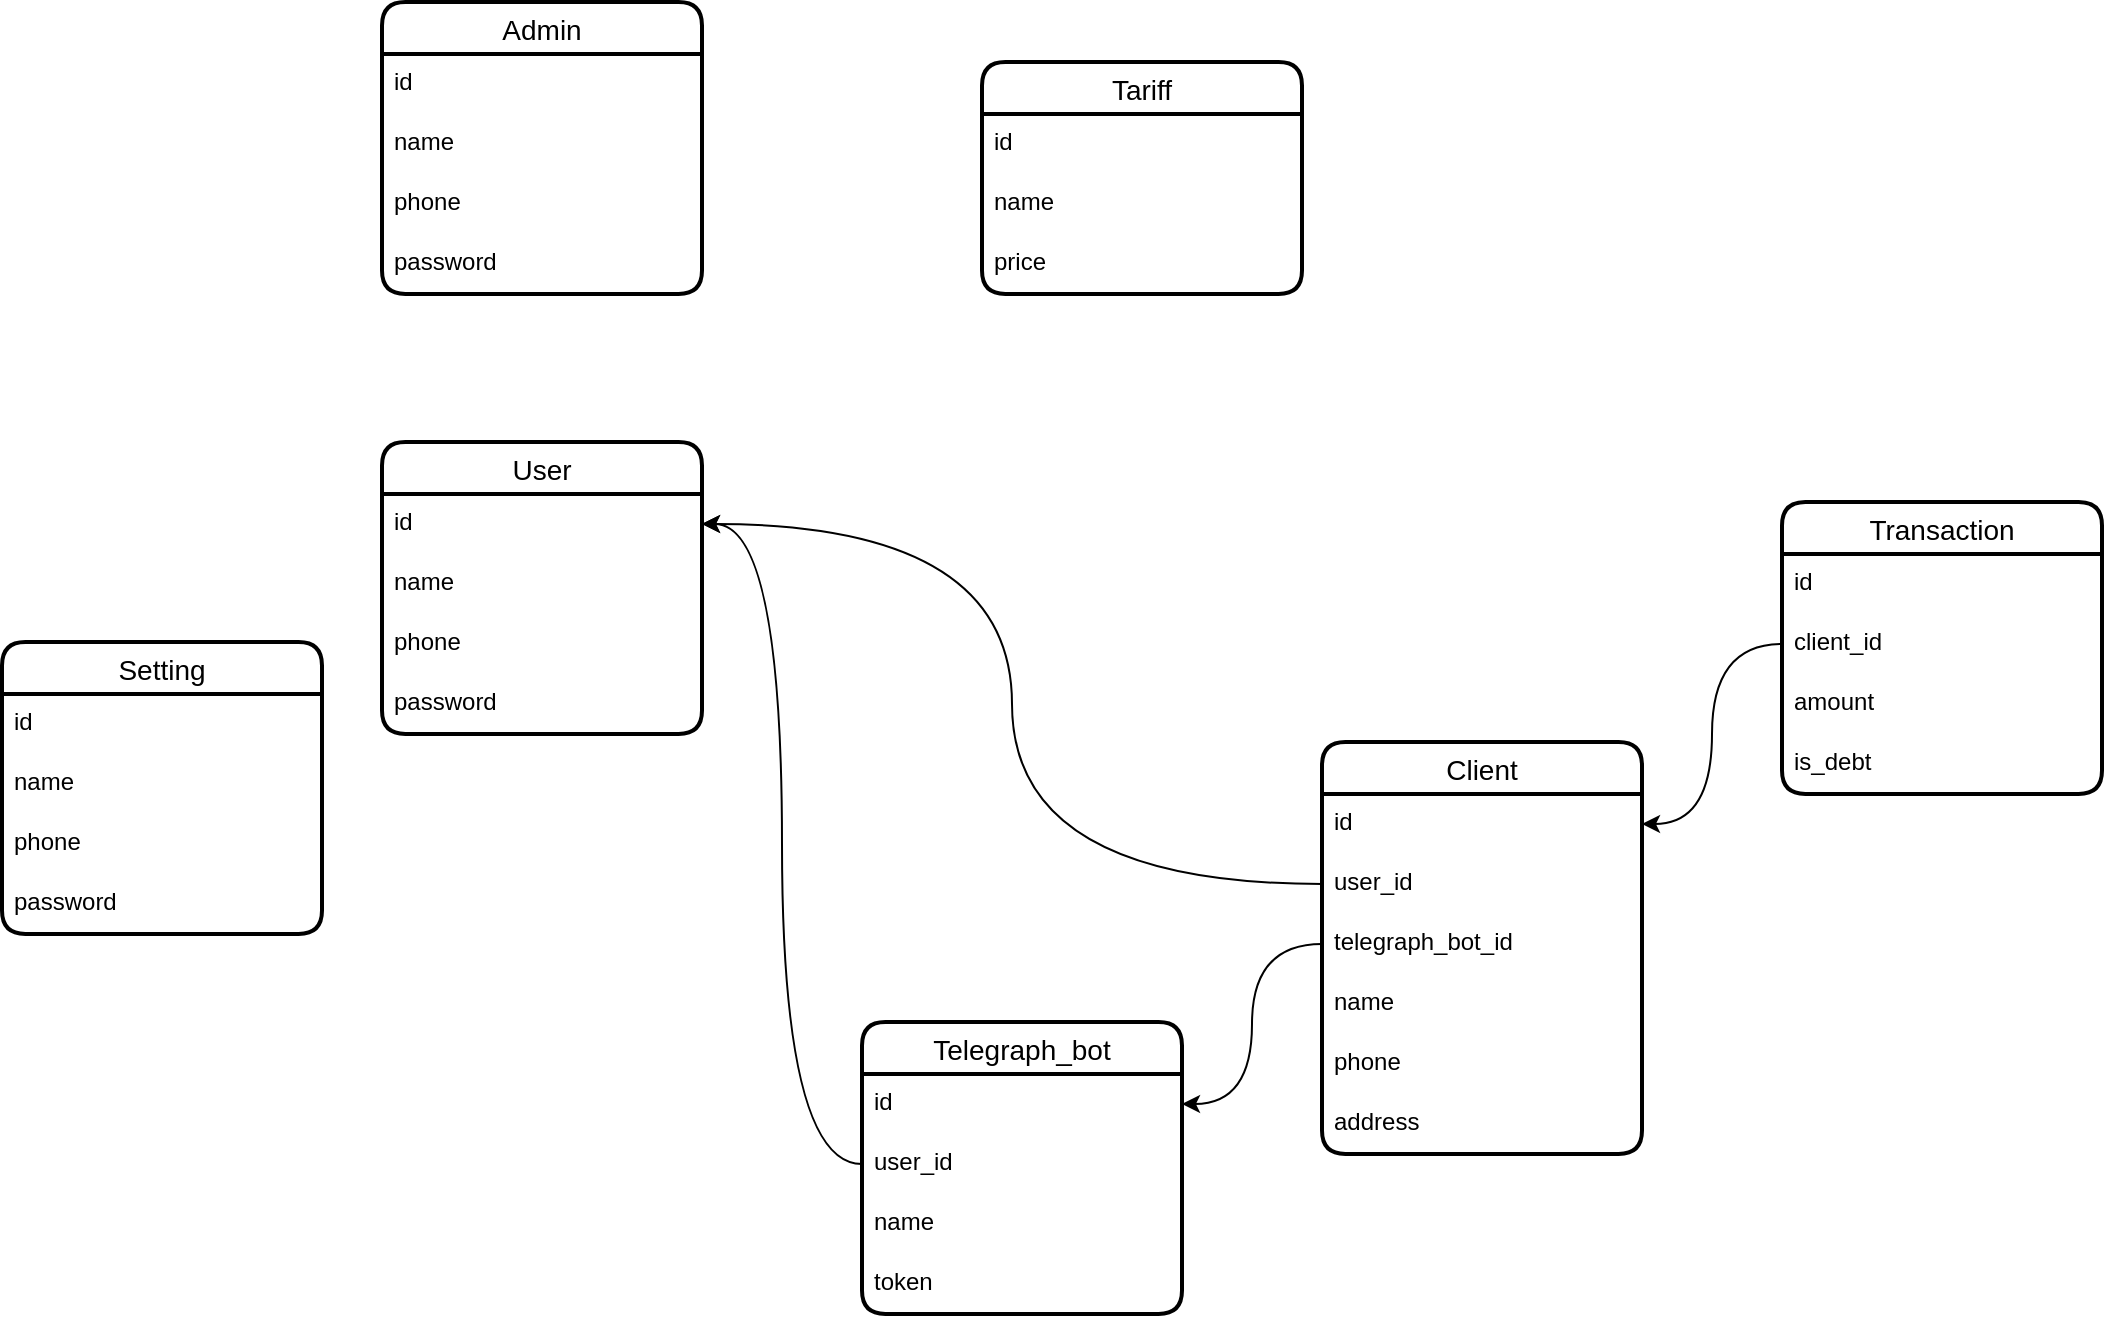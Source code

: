 <mxfile version="23.1.7" type="github" pages="2">
  <diagram name="Страница — 1" id="peHdosfCIL-0vyRkbnHP">
    <mxGraphModel dx="1434" dy="738" grid="1" gridSize="10" guides="1" tooltips="1" connect="1" arrows="1" fold="1" page="1" pageScale="1" pageWidth="827" pageHeight="1169" math="0" shadow="0">
      <root>
        <mxCell id="0" />
        <mxCell id="1" parent="0" />
        <mxCell id="LF_U8Vdq3i7tZYe58X0l-1" value="Admin" style="swimlane;fontStyle=0;childLayout=stackLayout;horizontal=1;startSize=26;horizontalStack=0;resizeParent=1;resizeParentMax=0;resizeLast=0;collapsible=1;marginBottom=0;align=center;fontSize=14;strokeWidth=2;rounded=1;shadow=0;glass=0;swimlaneLine=1;" parent="1" vertex="1">
          <mxGeometry x="270" y="430" width="160" height="146" as="geometry" />
        </mxCell>
        <mxCell id="LF_U8Vdq3i7tZYe58X0l-2" value="id" style="text;strokeColor=none;fillColor=none;spacingLeft=4;spacingRight=4;overflow=hidden;rotatable=0;points=[[0,0.5],[1,0.5]];portConstraint=eastwest;fontSize=12;whiteSpace=wrap;html=1;" parent="LF_U8Vdq3i7tZYe58X0l-1" vertex="1">
          <mxGeometry y="26" width="160" height="30" as="geometry" />
        </mxCell>
        <mxCell id="LF_U8Vdq3i7tZYe58X0l-3" value="name" style="text;strokeColor=none;fillColor=none;spacingLeft=4;spacingRight=4;overflow=hidden;rotatable=0;points=[[0,0.5],[1,0.5]];portConstraint=eastwest;fontSize=12;whiteSpace=wrap;html=1;" parent="LF_U8Vdq3i7tZYe58X0l-1" vertex="1">
          <mxGeometry y="56" width="160" height="30" as="geometry" />
        </mxCell>
        <mxCell id="LF_U8Vdq3i7tZYe58X0l-4" value="phone" style="text;strokeColor=none;fillColor=none;spacingLeft=4;spacingRight=4;overflow=hidden;rotatable=0;points=[[0,0.5],[1,0.5]];portConstraint=eastwest;fontSize=12;whiteSpace=wrap;html=1;" parent="LF_U8Vdq3i7tZYe58X0l-1" vertex="1">
          <mxGeometry y="86" width="160" height="30" as="geometry" />
        </mxCell>
        <mxCell id="LF_U8Vdq3i7tZYe58X0l-5" value="password" style="text;strokeColor=none;fillColor=none;spacingLeft=4;spacingRight=4;overflow=hidden;rotatable=0;points=[[0,0.5],[1,0.5]];portConstraint=eastwest;fontSize=12;whiteSpace=wrap;html=1;" parent="LF_U8Vdq3i7tZYe58X0l-1" vertex="1">
          <mxGeometry y="116" width="160" height="30" as="geometry" />
        </mxCell>
        <mxCell id="LF_U8Vdq3i7tZYe58X0l-11" value="Client" style="swimlane;fontStyle=0;childLayout=stackLayout;horizontal=1;startSize=26;horizontalStack=0;resizeParent=1;resizeParentMax=0;resizeLast=0;collapsible=1;marginBottom=0;align=center;fontSize=14;strokeWidth=2;rounded=1;shadow=0;glass=0;swimlaneLine=1;" parent="1" vertex="1">
          <mxGeometry x="740" y="800" width="160" height="206" as="geometry" />
        </mxCell>
        <mxCell id="LF_U8Vdq3i7tZYe58X0l-12" value="id" style="text;strokeColor=none;fillColor=none;spacingLeft=4;spacingRight=4;overflow=hidden;rotatable=0;points=[[0,0.5],[1,0.5]];portConstraint=eastwest;fontSize=12;whiteSpace=wrap;html=1;" parent="LF_U8Vdq3i7tZYe58X0l-11" vertex="1">
          <mxGeometry y="26" width="160" height="30" as="geometry" />
        </mxCell>
        <mxCell id="LF_U8Vdq3i7tZYe58X0l-13" value="user_id" style="text;strokeColor=none;fillColor=none;spacingLeft=4;spacingRight=4;overflow=hidden;rotatable=0;points=[[0,0.5],[1,0.5]];portConstraint=eastwest;fontSize=12;whiteSpace=wrap;html=1;" parent="LF_U8Vdq3i7tZYe58X0l-11" vertex="1">
          <mxGeometry y="56" width="160" height="30" as="geometry" />
        </mxCell>
        <mxCell id="LF_U8Vdq3i7tZYe58X0l-32" value="telegraph_bot_id" style="text;strokeColor=none;fillColor=none;spacingLeft=4;spacingRight=4;overflow=hidden;rotatable=0;points=[[0,0.5],[1,0.5]];portConstraint=eastwest;fontSize=12;whiteSpace=wrap;html=1;" parent="LF_U8Vdq3i7tZYe58X0l-11" vertex="1">
          <mxGeometry y="86" width="160" height="30" as="geometry" />
        </mxCell>
        <mxCell id="LF_U8Vdq3i7tZYe58X0l-14" value="name" style="text;strokeColor=none;fillColor=none;spacingLeft=4;spacingRight=4;overflow=hidden;rotatable=0;points=[[0,0.5],[1,0.5]];portConstraint=eastwest;fontSize=12;whiteSpace=wrap;html=1;" parent="LF_U8Vdq3i7tZYe58X0l-11" vertex="1">
          <mxGeometry y="116" width="160" height="30" as="geometry" />
        </mxCell>
        <mxCell id="LF_U8Vdq3i7tZYe58X0l-15" value="phone" style="text;strokeColor=none;fillColor=none;spacingLeft=4;spacingRight=4;overflow=hidden;rotatable=0;points=[[0,0.5],[1,0.5]];portConstraint=eastwest;fontSize=12;whiteSpace=wrap;html=1;" parent="LF_U8Vdq3i7tZYe58X0l-11" vertex="1">
          <mxGeometry y="146" width="160" height="30" as="geometry" />
        </mxCell>
        <mxCell id="3rob4rgQquIr-SFXEAfX-8" value="address" style="text;strokeColor=none;fillColor=none;spacingLeft=4;spacingRight=4;overflow=hidden;rotatable=0;points=[[0,0.5],[1,0.5]];portConstraint=eastwest;fontSize=12;whiteSpace=wrap;html=1;" parent="LF_U8Vdq3i7tZYe58X0l-11" vertex="1">
          <mxGeometry y="176" width="160" height="30" as="geometry" />
        </mxCell>
        <mxCell id="LF_U8Vdq3i7tZYe58X0l-17" value="Transaction" style="swimlane;fontStyle=0;childLayout=stackLayout;horizontal=1;startSize=26;horizontalStack=0;resizeParent=1;resizeParentMax=0;resizeLast=0;collapsible=1;marginBottom=0;align=center;fontSize=14;strokeWidth=2;rounded=1;shadow=0;glass=0;swimlaneLine=1;" parent="1" vertex="1">
          <mxGeometry x="970" y="680" width="160" height="146" as="geometry" />
        </mxCell>
        <mxCell id="LF_U8Vdq3i7tZYe58X0l-18" value="id" style="text;strokeColor=none;fillColor=none;spacingLeft=4;spacingRight=4;overflow=hidden;rotatable=0;points=[[0,0.5],[1,0.5]];portConstraint=eastwest;fontSize=12;whiteSpace=wrap;html=1;" parent="LF_U8Vdq3i7tZYe58X0l-17" vertex="1">
          <mxGeometry y="26" width="160" height="30" as="geometry" />
        </mxCell>
        <mxCell id="LF_U8Vdq3i7tZYe58X0l-19" value="client_id" style="text;strokeColor=none;fillColor=none;spacingLeft=4;spacingRight=4;overflow=hidden;rotatable=0;points=[[0,0.5],[1,0.5]];portConstraint=eastwest;fontSize=12;whiteSpace=wrap;html=1;" parent="LF_U8Vdq3i7tZYe58X0l-17" vertex="1">
          <mxGeometry y="56" width="160" height="30" as="geometry" />
        </mxCell>
        <mxCell id="LF_U8Vdq3i7tZYe58X0l-20" value="amount" style="text;strokeColor=none;fillColor=none;spacingLeft=4;spacingRight=4;overflow=hidden;rotatable=0;points=[[0,0.5],[1,0.5]];portConstraint=eastwest;fontSize=12;whiteSpace=wrap;html=1;" parent="LF_U8Vdq3i7tZYe58X0l-17" vertex="1">
          <mxGeometry y="86" width="160" height="30" as="geometry" />
        </mxCell>
        <mxCell id="LF_U8Vdq3i7tZYe58X0l-21" value="is_debt" style="text;strokeColor=none;fillColor=none;spacingLeft=4;spacingRight=4;overflow=hidden;rotatable=0;points=[[0,0.5],[1,0.5]];portConstraint=eastwest;fontSize=12;whiteSpace=wrap;html=1;" parent="LF_U8Vdq3i7tZYe58X0l-17" vertex="1">
          <mxGeometry y="116" width="160" height="30" as="geometry" />
        </mxCell>
        <mxCell id="LF_U8Vdq3i7tZYe58X0l-24" style="edgeStyle=orthogonalEdgeStyle;rounded=0;orthogonalLoop=1;jettySize=auto;html=1;entryX=1;entryY=0.5;entryDx=0;entryDy=0;curved=1;" parent="1" source="LF_U8Vdq3i7tZYe58X0l-19" target="LF_U8Vdq3i7tZYe58X0l-12" edge="1">
          <mxGeometry relative="1" as="geometry" />
        </mxCell>
        <mxCell id="LF_U8Vdq3i7tZYe58X0l-26" value="Telegraph_bot" style="swimlane;fontStyle=0;childLayout=stackLayout;horizontal=1;startSize=26;horizontalStack=0;resizeParent=1;resizeParentMax=0;resizeLast=0;collapsible=1;marginBottom=0;align=center;fontSize=14;strokeWidth=2;rounded=1;shadow=0;glass=0;swimlaneLine=1;" parent="1" vertex="1">
          <mxGeometry x="510" y="940" width="160" height="146" as="geometry" />
        </mxCell>
        <mxCell id="LF_U8Vdq3i7tZYe58X0l-27" value="id" style="text;strokeColor=none;fillColor=none;spacingLeft=4;spacingRight=4;overflow=hidden;rotatable=0;points=[[0,0.5],[1,0.5]];portConstraint=eastwest;fontSize=12;whiteSpace=wrap;html=1;" parent="LF_U8Vdq3i7tZYe58X0l-26" vertex="1">
          <mxGeometry y="26" width="160" height="30" as="geometry" />
        </mxCell>
        <mxCell id="LF_U8Vdq3i7tZYe58X0l-34" value="user_id" style="text;strokeColor=none;fillColor=none;spacingLeft=4;spacingRight=4;overflow=hidden;rotatable=0;points=[[0,0.5],[1,0.5]];portConstraint=eastwest;fontSize=12;whiteSpace=wrap;html=1;" parent="LF_U8Vdq3i7tZYe58X0l-26" vertex="1">
          <mxGeometry y="56" width="160" height="30" as="geometry" />
        </mxCell>
        <mxCell id="LF_U8Vdq3i7tZYe58X0l-28" value="name" style="text;strokeColor=none;fillColor=none;spacingLeft=4;spacingRight=4;overflow=hidden;rotatable=0;points=[[0,0.5],[1,0.5]];portConstraint=eastwest;fontSize=12;whiteSpace=wrap;html=1;" parent="LF_U8Vdq3i7tZYe58X0l-26" vertex="1">
          <mxGeometry y="86" width="160" height="30" as="geometry" />
        </mxCell>
        <mxCell id="LF_U8Vdq3i7tZYe58X0l-29" value="token" style="text;strokeColor=none;fillColor=none;spacingLeft=4;spacingRight=4;overflow=hidden;rotatable=0;points=[[0,0.5],[1,0.5]];portConstraint=eastwest;fontSize=12;whiteSpace=wrap;html=1;" parent="LF_U8Vdq3i7tZYe58X0l-26" vertex="1">
          <mxGeometry y="116" width="160" height="30" as="geometry" />
        </mxCell>
        <mxCell id="LF_U8Vdq3i7tZYe58X0l-33" style="edgeStyle=orthogonalEdgeStyle;rounded=0;orthogonalLoop=1;jettySize=auto;html=1;entryX=1;entryY=0.5;entryDx=0;entryDy=0;curved=1;" parent="1" source="LF_U8Vdq3i7tZYe58X0l-32" target="LF_U8Vdq3i7tZYe58X0l-27" edge="1">
          <mxGeometry relative="1" as="geometry" />
        </mxCell>
        <mxCell id="3rob4rgQquIr-SFXEAfX-1" value="User" style="swimlane;fontStyle=0;childLayout=stackLayout;horizontal=1;startSize=26;horizontalStack=0;resizeParent=1;resizeParentMax=0;resizeLast=0;collapsible=1;marginBottom=0;align=center;fontSize=14;strokeWidth=2;rounded=1;shadow=0;glass=0;swimlaneLine=1;" parent="1" vertex="1">
          <mxGeometry x="270" y="650" width="160" height="146" as="geometry" />
        </mxCell>
        <mxCell id="3rob4rgQquIr-SFXEAfX-2" value="id" style="text;strokeColor=none;fillColor=none;spacingLeft=4;spacingRight=4;overflow=hidden;rotatable=0;points=[[0,0.5],[1,0.5]];portConstraint=eastwest;fontSize=12;whiteSpace=wrap;html=1;" parent="3rob4rgQquIr-SFXEAfX-1" vertex="1">
          <mxGeometry y="26" width="160" height="30" as="geometry" />
        </mxCell>
        <mxCell id="3rob4rgQquIr-SFXEAfX-3" value="name" style="text;strokeColor=none;fillColor=none;spacingLeft=4;spacingRight=4;overflow=hidden;rotatable=0;points=[[0,0.5],[1,0.5]];portConstraint=eastwest;fontSize=12;whiteSpace=wrap;html=1;" parent="3rob4rgQquIr-SFXEAfX-1" vertex="1">
          <mxGeometry y="56" width="160" height="30" as="geometry" />
        </mxCell>
        <mxCell id="3rob4rgQquIr-SFXEAfX-4" value="phone" style="text;strokeColor=none;fillColor=none;spacingLeft=4;spacingRight=4;overflow=hidden;rotatable=0;points=[[0,0.5],[1,0.5]];portConstraint=eastwest;fontSize=12;whiteSpace=wrap;html=1;" parent="3rob4rgQquIr-SFXEAfX-1" vertex="1">
          <mxGeometry y="86" width="160" height="30" as="geometry" />
        </mxCell>
        <mxCell id="3rob4rgQquIr-SFXEAfX-5" value="password" style="text;strokeColor=none;fillColor=none;spacingLeft=4;spacingRight=4;overflow=hidden;rotatable=0;points=[[0,0.5],[1,0.5]];portConstraint=eastwest;fontSize=12;whiteSpace=wrap;html=1;" parent="3rob4rgQquIr-SFXEAfX-1" vertex="1">
          <mxGeometry y="116" width="160" height="30" as="geometry" />
        </mxCell>
        <mxCell id="3rob4rgQquIr-SFXEAfX-7" style="edgeStyle=orthogonalEdgeStyle;rounded=0;orthogonalLoop=1;jettySize=auto;html=1;entryX=1;entryY=0.5;entryDx=0;entryDy=0;curved=1;" parent="1" source="LF_U8Vdq3i7tZYe58X0l-13" target="3rob4rgQquIr-SFXEAfX-2" edge="1">
          <mxGeometry relative="1" as="geometry" />
        </mxCell>
        <mxCell id="3rob4rgQquIr-SFXEAfX-9" style="edgeStyle=orthogonalEdgeStyle;rounded=0;orthogonalLoop=1;jettySize=auto;html=1;entryX=1;entryY=0.5;entryDx=0;entryDy=0;curved=1;" parent="1" source="LF_U8Vdq3i7tZYe58X0l-34" target="3rob4rgQquIr-SFXEAfX-2" edge="1">
          <mxGeometry relative="1" as="geometry" />
        </mxCell>
        <mxCell id="3rob4rgQquIr-SFXEAfX-10" value="Setting" style="swimlane;fontStyle=0;childLayout=stackLayout;horizontal=1;startSize=26;horizontalStack=0;resizeParent=1;resizeParentMax=0;resizeLast=0;collapsible=1;marginBottom=0;align=center;fontSize=14;strokeWidth=2;rounded=1;shadow=0;glass=0;swimlaneLine=1;" parent="1" vertex="1">
          <mxGeometry x="80" y="750" width="160" height="146" as="geometry" />
        </mxCell>
        <mxCell id="3rob4rgQquIr-SFXEAfX-11" value="id" style="text;strokeColor=none;fillColor=none;spacingLeft=4;spacingRight=4;overflow=hidden;rotatable=0;points=[[0,0.5],[1,0.5]];portConstraint=eastwest;fontSize=12;whiteSpace=wrap;html=1;" parent="3rob4rgQquIr-SFXEAfX-10" vertex="1">
          <mxGeometry y="26" width="160" height="30" as="geometry" />
        </mxCell>
        <mxCell id="3rob4rgQquIr-SFXEAfX-12" value="name" style="text;strokeColor=none;fillColor=none;spacingLeft=4;spacingRight=4;overflow=hidden;rotatable=0;points=[[0,0.5],[1,0.5]];portConstraint=eastwest;fontSize=12;whiteSpace=wrap;html=1;" parent="3rob4rgQquIr-SFXEAfX-10" vertex="1">
          <mxGeometry y="56" width="160" height="30" as="geometry" />
        </mxCell>
        <mxCell id="3rob4rgQquIr-SFXEAfX-13" value="phone" style="text;strokeColor=none;fillColor=none;spacingLeft=4;spacingRight=4;overflow=hidden;rotatable=0;points=[[0,0.5],[1,0.5]];portConstraint=eastwest;fontSize=12;whiteSpace=wrap;html=1;" parent="3rob4rgQquIr-SFXEAfX-10" vertex="1">
          <mxGeometry y="86" width="160" height="30" as="geometry" />
        </mxCell>
        <mxCell id="3rob4rgQquIr-SFXEAfX-14" value="password" style="text;strokeColor=none;fillColor=none;spacingLeft=4;spacingRight=4;overflow=hidden;rotatable=0;points=[[0,0.5],[1,0.5]];portConstraint=eastwest;fontSize=12;whiteSpace=wrap;html=1;" parent="3rob4rgQquIr-SFXEAfX-10" vertex="1">
          <mxGeometry y="116" width="160" height="30" as="geometry" />
        </mxCell>
        <mxCell id="3rob4rgQquIr-SFXEAfX-15" value="Tariff" style="swimlane;fontStyle=0;childLayout=stackLayout;horizontal=1;startSize=26;horizontalStack=0;resizeParent=1;resizeParentMax=0;resizeLast=0;collapsible=1;marginBottom=0;align=center;fontSize=14;strokeWidth=2;rounded=1;shadow=0;glass=0;swimlaneLine=1;" parent="1" vertex="1">
          <mxGeometry x="570" y="460" width="160" height="116" as="geometry" />
        </mxCell>
        <mxCell id="3rob4rgQquIr-SFXEAfX-16" value="id" style="text;strokeColor=none;fillColor=none;spacingLeft=4;spacingRight=4;overflow=hidden;rotatable=0;points=[[0,0.5],[1,0.5]];portConstraint=eastwest;fontSize=12;whiteSpace=wrap;html=1;" parent="3rob4rgQquIr-SFXEAfX-15" vertex="1">
          <mxGeometry y="26" width="160" height="30" as="geometry" />
        </mxCell>
        <mxCell id="3rob4rgQquIr-SFXEAfX-17" value="name" style="text;strokeColor=none;fillColor=none;spacingLeft=4;spacingRight=4;overflow=hidden;rotatable=0;points=[[0,0.5],[1,0.5]];portConstraint=eastwest;fontSize=12;whiteSpace=wrap;html=1;" parent="3rob4rgQquIr-SFXEAfX-15" vertex="1">
          <mxGeometry y="56" width="160" height="30" as="geometry" />
        </mxCell>
        <mxCell id="3rob4rgQquIr-SFXEAfX-18" value="price" style="text;strokeColor=none;fillColor=none;spacingLeft=4;spacingRight=4;overflow=hidden;rotatable=0;points=[[0,0.5],[1,0.5]];portConstraint=eastwest;fontSize=12;whiteSpace=wrap;html=1;" parent="3rob4rgQquIr-SFXEAfX-15" vertex="1">
          <mxGeometry y="86" width="160" height="30" as="geometry" />
        </mxCell>
      </root>
    </mxGraphModel>
  </diagram>
  <diagram id="gf7uSu9nkFvmxim1SC48" name="Страница — 2">
    <mxGraphModel dx="1195" dy="615" grid="1" gridSize="10" guides="1" tooltips="1" connect="1" arrows="1" fold="1" page="1" pageScale="1" pageWidth="827" pageHeight="1169" math="0" shadow="0">
      <root>
        <mxCell id="0" />
        <mxCell id="1" parent="0" />
        <mxCell id="qpJef6a85tjkUT5LfqMS-1" value="Client" style="swimlane;fontStyle=0;childLayout=stackLayout;horizontal=1;startSize=26;horizontalStack=0;resizeParent=1;resizeParentMax=0;resizeLast=0;collapsible=1;marginBottom=0;align=center;fontSize=14;strokeWidth=2;rounded=1;shadow=0;glass=0;swimlaneLine=1;" vertex="1" parent="1">
          <mxGeometry x="770" y="796" width="160" height="236" as="geometry" />
        </mxCell>
        <mxCell id="qpJef6a85tjkUT5LfqMS-2" value="id" style="text;strokeColor=none;fillColor=none;spacingLeft=4;spacingRight=4;overflow=hidden;rotatable=0;points=[[0,0.5],[1,0.5]];portConstraint=eastwest;fontSize=12;whiteSpace=wrap;html=1;" vertex="1" parent="qpJef6a85tjkUT5LfqMS-1">
          <mxGeometry y="26" width="160" height="30" as="geometry" />
        </mxCell>
        <mxCell id="qpJef6a85tjkUT5LfqMS-49" value="region_id" style="text;strokeColor=none;fillColor=none;spacingLeft=4;spacingRight=4;overflow=hidden;rotatable=0;points=[[0,0.5],[1,0.5]];portConstraint=eastwest;fontSize=12;whiteSpace=wrap;html=1;" vertex="1" parent="qpJef6a85tjkUT5LfqMS-1">
          <mxGeometry y="56" width="160" height="30" as="geometry" />
        </mxCell>
        <mxCell id="qpJef6a85tjkUT5LfqMS-4" value="telegraph_bot_id" style="text;strokeColor=none;fillColor=none;spacingLeft=4;spacingRight=4;overflow=hidden;rotatable=0;points=[[0,0.5],[1,0.5]];portConstraint=eastwest;fontSize=12;whiteSpace=wrap;html=1;" vertex="1" parent="qpJef6a85tjkUT5LfqMS-1">
          <mxGeometry y="86" width="160" height="30" as="geometry" />
        </mxCell>
        <mxCell id="qpJef6a85tjkUT5LfqMS-5" value="first_name" style="text;strokeColor=none;fillColor=none;spacingLeft=4;spacingRight=4;overflow=hidden;rotatable=0;points=[[0,0.5],[1,0.5]];portConstraint=eastwest;fontSize=12;whiteSpace=wrap;html=1;" vertex="1" parent="qpJef6a85tjkUT5LfqMS-1">
          <mxGeometry y="116" width="160" height="30" as="geometry" />
        </mxCell>
        <mxCell id="qpJef6a85tjkUT5LfqMS-6" value="last_name" style="text;strokeColor=none;fillColor=none;spacingLeft=4;spacingRight=4;overflow=hidden;rotatable=0;points=[[0,0.5],[1,0.5]];portConstraint=eastwest;fontSize=12;whiteSpace=wrap;html=1;" vertex="1" parent="qpJef6a85tjkUT5LfqMS-1">
          <mxGeometry y="146" width="160" height="30" as="geometry" />
        </mxCell>
        <mxCell id="qpJef6a85tjkUT5LfqMS-7" value="phone" style="text;strokeColor=none;fillColor=none;spacingLeft=4;spacingRight=4;overflow=hidden;rotatable=0;points=[[0,0.5],[1,0.5]];portConstraint=eastwest;fontSize=12;whiteSpace=wrap;html=1;" vertex="1" parent="qpJef6a85tjkUT5LfqMS-1">
          <mxGeometry y="176" width="160" height="30" as="geometry" />
        </mxCell>
        <mxCell id="qpJef6a85tjkUT5LfqMS-48" value="user_id" style="text;strokeColor=none;fillColor=none;spacingLeft=4;spacingRight=4;overflow=hidden;rotatable=0;points=[[0,0.5],[1,0.5]];portConstraint=eastwest;fontSize=12;whiteSpace=wrap;html=1;" vertex="1" parent="qpJef6a85tjkUT5LfqMS-1">
          <mxGeometry y="206" width="160" height="30" as="geometry" />
        </mxCell>
        <mxCell id="qpJef6a85tjkUT5LfqMS-8" value="Telegraph_bot" style="swimlane;fontStyle=0;childLayout=stackLayout;horizontal=1;startSize=26;horizontalStack=0;resizeParent=1;resizeParentMax=0;resizeLast=0;collapsible=1;marginBottom=0;align=center;fontSize=14;strokeWidth=2;rounded=1;shadow=0;glass=0;swimlaneLine=1;" vertex="1" parent="1">
          <mxGeometry x="510" y="940" width="160" height="116" as="geometry" />
        </mxCell>
        <mxCell id="qpJef6a85tjkUT5LfqMS-9" value="id" style="text;strokeColor=none;fillColor=none;spacingLeft=4;spacingRight=4;overflow=hidden;rotatable=0;points=[[0,0.5],[1,0.5]];portConstraint=eastwest;fontSize=12;whiteSpace=wrap;html=1;" vertex="1" parent="qpJef6a85tjkUT5LfqMS-8">
          <mxGeometry y="26" width="160" height="30" as="geometry" />
        </mxCell>
        <mxCell id="qpJef6a85tjkUT5LfqMS-11" value="name" style="text;strokeColor=none;fillColor=none;spacingLeft=4;spacingRight=4;overflow=hidden;rotatable=0;points=[[0,0.5],[1,0.5]];portConstraint=eastwest;fontSize=12;whiteSpace=wrap;html=1;" vertex="1" parent="qpJef6a85tjkUT5LfqMS-8">
          <mxGeometry y="56" width="160" height="30" as="geometry" />
        </mxCell>
        <mxCell id="qpJef6a85tjkUT5LfqMS-12" value="token" style="text;strokeColor=none;fillColor=none;spacingLeft=4;spacingRight=4;overflow=hidden;rotatable=0;points=[[0,0.5],[1,0.5]];portConstraint=eastwest;fontSize=12;whiteSpace=wrap;html=1;" vertex="1" parent="qpJef6a85tjkUT5LfqMS-8">
          <mxGeometry y="86" width="160" height="30" as="geometry" />
        </mxCell>
        <mxCell id="qpJef6a85tjkUT5LfqMS-13" style="edgeStyle=orthogonalEdgeStyle;rounded=0;orthogonalLoop=1;jettySize=auto;html=1;entryX=1;entryY=0.5;entryDx=0;entryDy=0;curved=1;" edge="1" parent="1" source="qpJef6a85tjkUT5LfqMS-4" target="qpJef6a85tjkUT5LfqMS-9">
          <mxGeometry relative="1" as="geometry" />
        </mxCell>
        <mxCell id="qpJef6a85tjkUT5LfqMS-14" value="User" style="swimlane;fontStyle=0;childLayout=stackLayout;horizontal=1;startSize=26;horizontalStack=0;resizeParent=1;resizeParentMax=0;resizeLast=0;collapsible=1;marginBottom=0;align=center;fontSize=14;strokeWidth=2;rounded=1;shadow=0;glass=0;swimlaneLine=1;" vertex="1" parent="1">
          <mxGeometry x="280" y="780" width="160" height="146" as="geometry" />
        </mxCell>
        <mxCell id="qpJef6a85tjkUT5LfqMS-15" value="id" style="text;strokeColor=none;fillColor=none;spacingLeft=4;spacingRight=4;overflow=hidden;rotatable=0;points=[[0,0.5],[1,0.5]];portConstraint=eastwest;fontSize=12;whiteSpace=wrap;html=1;" vertex="1" parent="qpJef6a85tjkUT5LfqMS-14">
          <mxGeometry y="26" width="160" height="30" as="geometry" />
        </mxCell>
        <mxCell id="qpJef6a85tjkUT5LfqMS-16" value="name" style="text;strokeColor=none;fillColor=none;spacingLeft=4;spacingRight=4;overflow=hidden;rotatable=0;points=[[0,0.5],[1,0.5]];portConstraint=eastwest;fontSize=12;whiteSpace=wrap;html=1;" vertex="1" parent="qpJef6a85tjkUT5LfqMS-14">
          <mxGeometry y="56" width="160" height="30" as="geometry" />
        </mxCell>
        <mxCell id="qpJef6a85tjkUT5LfqMS-17" value="phone" style="text;strokeColor=none;fillColor=none;spacingLeft=4;spacingRight=4;overflow=hidden;rotatable=0;points=[[0,0.5],[1,0.5]];portConstraint=eastwest;fontSize=12;whiteSpace=wrap;html=1;" vertex="1" parent="qpJef6a85tjkUT5LfqMS-14">
          <mxGeometry y="86" width="160" height="30" as="geometry" />
        </mxCell>
        <mxCell id="qpJef6a85tjkUT5LfqMS-18" value="password" style="text;strokeColor=none;fillColor=none;spacingLeft=4;spacingRight=4;overflow=hidden;rotatable=0;points=[[0,0.5],[1,0.5]];portConstraint=eastwest;fontSize=12;whiteSpace=wrap;html=1;" vertex="1" parent="qpJef6a85tjkUT5LfqMS-14">
          <mxGeometry y="116" width="160" height="30" as="geometry" />
        </mxCell>
        <mxCell id="qpJef6a85tjkUT5LfqMS-21" value="Order" style="swimlane;fontStyle=0;childLayout=stackLayout;horizontal=1;startSize=26;horizontalStack=0;resizeParent=1;resizeParentMax=0;resizeLast=0;collapsible=1;marginBottom=0;align=center;fontSize=14;strokeWidth=2;rounded=1;shadow=0;glass=0;swimlaneLine=1;" vertex="1" parent="1">
          <mxGeometry x="1020" y="680" width="160" height="176" as="geometry" />
        </mxCell>
        <mxCell id="qpJef6a85tjkUT5LfqMS-22" value="id" style="text;strokeColor=none;fillColor=none;spacingLeft=4;spacingRight=4;overflow=hidden;rotatable=0;points=[[0,0.5],[1,0.5]];portConstraint=eastwest;fontSize=12;whiteSpace=wrap;html=1;" vertex="1" parent="qpJef6a85tjkUT5LfqMS-21">
          <mxGeometry y="26" width="160" height="30" as="geometry" />
        </mxCell>
        <mxCell id="qpJef6a85tjkUT5LfqMS-23" value="client_id" style="text;strokeColor=none;fillColor=none;spacingLeft=4;spacingRight=4;overflow=hidden;rotatable=0;points=[[0,0.5],[1,0.5]];portConstraint=eastwest;fontSize=12;whiteSpace=wrap;html=1;" vertex="1" parent="qpJef6a85tjkUT5LfqMS-21">
          <mxGeometry y="56" width="160" height="30" as="geometry" />
        </mxCell>
        <mxCell id="qpJef6a85tjkUT5LfqMS-24" value="amount" style="text;strokeColor=none;fillColor=none;spacingLeft=4;spacingRight=4;overflow=hidden;rotatable=0;points=[[0,0.5],[1,0.5]];portConstraint=eastwest;fontSize=12;whiteSpace=wrap;html=1;" vertex="1" parent="qpJef6a85tjkUT5LfqMS-21">
          <mxGeometry y="86" width="160" height="30" as="geometry" />
        </mxCell>
        <mxCell id="qpJef6a85tjkUT5LfqMS-25" value="is_paid" style="text;strokeColor=none;fillColor=none;spacingLeft=4;spacingRight=4;overflow=hidden;rotatable=0;points=[[0,0.5],[1,0.5]];portConstraint=eastwest;fontSize=12;whiteSpace=wrap;html=1;" vertex="1" parent="qpJef6a85tjkUT5LfqMS-21">
          <mxGeometry y="116" width="160" height="30" as="geometry" />
        </mxCell>
        <mxCell id="qpJef6a85tjkUT5LfqMS-26" value="modules" style="text;strokeColor=none;fillColor=none;spacingLeft=4;spacingRight=4;overflow=hidden;rotatable=0;points=[[0,0.5],[1,0.5]];portConstraint=eastwest;fontSize=12;whiteSpace=wrap;html=1;" vertex="1" parent="qpJef6a85tjkUT5LfqMS-21">
          <mxGeometry y="146" width="160" height="30" as="geometry" />
        </mxCell>
        <mxCell id="qpJef6a85tjkUT5LfqMS-27" value="Module" style="swimlane;fontStyle=0;childLayout=stackLayout;horizontal=1;startSize=26;horizontalStack=0;resizeParent=1;resizeParentMax=0;resizeLast=0;collapsible=1;marginBottom=0;align=center;fontSize=14;strokeWidth=2;rounded=1;shadow=0;glass=0;swimlaneLine=1;" vertex="1" parent="1">
          <mxGeometry x="827" y="520" width="160" height="146" as="geometry" />
        </mxCell>
        <mxCell id="qpJef6a85tjkUT5LfqMS-28" value="id" style="text;strokeColor=none;fillColor=none;spacingLeft=4;spacingRight=4;overflow=hidden;rotatable=0;points=[[0,0.5],[1,0.5]];portConstraint=eastwest;fontSize=12;whiteSpace=wrap;html=1;" vertex="1" parent="qpJef6a85tjkUT5LfqMS-27">
          <mxGeometry y="26" width="160" height="30" as="geometry" />
        </mxCell>
        <mxCell id="qpJef6a85tjkUT5LfqMS-29" value="name" style="text;strokeColor=none;fillColor=none;spacingLeft=4;spacingRight=4;overflow=hidden;rotatable=0;points=[[0,0.5],[1,0.5]];portConstraint=eastwest;fontSize=12;whiteSpace=wrap;html=1;" vertex="1" parent="qpJef6a85tjkUT5LfqMS-27">
          <mxGeometry y="56" width="160" height="30" as="geometry" />
        </mxCell>
        <mxCell id="qpJef6a85tjkUT5LfqMS-30" value="description" style="text;strokeColor=none;fillColor=none;spacingLeft=4;spacingRight=4;overflow=hidden;rotatable=0;points=[[0,0.5],[1,0.5]];portConstraint=eastwest;fontSize=12;whiteSpace=wrap;html=1;" vertex="1" parent="qpJef6a85tjkUT5LfqMS-27">
          <mxGeometry y="86" width="160" height="30" as="geometry" />
        </mxCell>
        <mxCell id="qpJef6a85tjkUT5LfqMS-40" value="price" style="text;strokeColor=none;fillColor=none;spacingLeft=4;spacingRight=4;overflow=hidden;rotatable=0;points=[[0,0.5],[1,0.5]];portConstraint=eastwest;fontSize=12;whiteSpace=wrap;html=1;" vertex="1" parent="qpJef6a85tjkUT5LfqMS-27">
          <mxGeometry y="116" width="160" height="30" as="geometry" />
        </mxCell>
        <mxCell id="qpJef6a85tjkUT5LfqMS-32" value="Media" style="swimlane;fontStyle=0;childLayout=stackLayout;horizontal=1;startSize=26;horizontalStack=0;resizeParent=1;resizeParentMax=0;resizeLast=0;collapsible=1;marginBottom=0;align=center;fontSize=14;strokeWidth=2;rounded=1;shadow=0;glass=0;swimlaneLine=1;" vertex="1" parent="1">
          <mxGeometry x="1047" y="430" width="160" height="146" as="geometry" />
        </mxCell>
        <mxCell id="qpJef6a85tjkUT5LfqMS-33" value="id" style="text;strokeColor=none;fillColor=none;spacingLeft=4;spacingRight=4;overflow=hidden;rotatable=0;points=[[0,0.5],[1,0.5]];portConstraint=eastwest;fontSize=12;whiteSpace=wrap;html=1;" vertex="1" parent="qpJef6a85tjkUT5LfqMS-32">
          <mxGeometry y="26" width="160" height="30" as="geometry" />
        </mxCell>
        <mxCell id="qpJef6a85tjkUT5LfqMS-34" value="mediaable_id" style="text;strokeColor=none;fillColor=none;spacingLeft=4;spacingRight=4;overflow=hidden;rotatable=0;points=[[0,0.5],[1,0.5]];portConstraint=eastwest;fontSize=12;whiteSpace=wrap;html=1;" vertex="1" parent="qpJef6a85tjkUT5LfqMS-32">
          <mxGeometry y="56" width="160" height="30" as="geometry" />
        </mxCell>
        <mxCell id="qpJef6a85tjkUT5LfqMS-36" value="mediaable_type" style="text;strokeColor=none;fillColor=none;spacingLeft=4;spacingRight=4;overflow=hidden;rotatable=0;points=[[0,0.5],[1,0.5]];portConstraint=eastwest;fontSize=12;whiteSpace=wrap;html=1;" vertex="1" parent="qpJef6a85tjkUT5LfqMS-32">
          <mxGeometry y="86" width="160" height="30" as="geometry" />
        </mxCell>
        <mxCell id="qpJef6a85tjkUT5LfqMS-35" value="filename" style="text;strokeColor=none;fillColor=none;spacingLeft=4;spacingRight=4;overflow=hidden;rotatable=0;points=[[0,0.5],[1,0.5]];portConstraint=eastwest;fontSize=12;whiteSpace=wrap;html=1;" vertex="1" parent="qpJef6a85tjkUT5LfqMS-32">
          <mxGeometry y="116" width="160" height="30" as="geometry" />
        </mxCell>
        <mxCell id="qpJef6a85tjkUT5LfqMS-38" style="edgeStyle=orthogonalEdgeStyle;rounded=0;orthogonalLoop=1;jettySize=auto;html=1;entryX=1;entryY=0.5;entryDx=0;entryDy=0;curved=1;" edge="1" parent="1" source="qpJef6a85tjkUT5LfqMS-34" target="qpJef6a85tjkUT5LfqMS-28">
          <mxGeometry relative="1" as="geometry" />
        </mxCell>
        <mxCell id="qpJef6a85tjkUT5LfqMS-39" style="edgeStyle=orthogonalEdgeStyle;rounded=0;orthogonalLoop=1;jettySize=auto;html=1;entryX=1;entryY=0.5;entryDx=0;entryDy=0;curved=1;" edge="1" parent="1" source="qpJef6a85tjkUT5LfqMS-23" target="qpJef6a85tjkUT5LfqMS-2">
          <mxGeometry relative="1" as="geometry" />
        </mxCell>
        <mxCell id="qpJef6a85tjkUT5LfqMS-41" value="Region" style="swimlane;fontStyle=0;childLayout=stackLayout;horizontal=1;startSize=26;horizontalStack=0;resizeParent=1;resizeParentMax=0;resizeLast=0;collapsible=1;marginBottom=0;align=center;fontSize=14;strokeWidth=2;rounded=1;shadow=0;glass=0;swimlaneLine=1;" vertex="1" parent="1">
          <mxGeometry x="510" y="710" width="160" height="86" as="geometry" />
        </mxCell>
        <mxCell id="qpJef6a85tjkUT5LfqMS-42" value="id" style="text;strokeColor=none;fillColor=none;spacingLeft=4;spacingRight=4;overflow=hidden;rotatable=0;points=[[0,0.5],[1,0.5]];portConstraint=eastwest;fontSize=12;whiteSpace=wrap;html=1;" vertex="1" parent="qpJef6a85tjkUT5LfqMS-41">
          <mxGeometry y="26" width="160" height="30" as="geometry" />
        </mxCell>
        <mxCell id="qpJef6a85tjkUT5LfqMS-43" value="name" style="text;strokeColor=none;fillColor=none;spacingLeft=4;spacingRight=4;overflow=hidden;rotatable=0;points=[[0,0.5],[1,0.5]];portConstraint=eastwest;fontSize=12;whiteSpace=wrap;html=1;" vertex="1" parent="qpJef6a85tjkUT5LfqMS-41">
          <mxGeometry y="56" width="160" height="30" as="geometry" />
        </mxCell>
        <mxCell id="qpJef6a85tjkUT5LfqMS-50" style="edgeStyle=orthogonalEdgeStyle;rounded=0;orthogonalLoop=1;jettySize=auto;html=1;entryX=1;entryY=0.5;entryDx=0;entryDy=0;curved=1;" edge="1" parent="1" source="qpJef6a85tjkUT5LfqMS-49" target="qpJef6a85tjkUT5LfqMS-42">
          <mxGeometry relative="1" as="geometry" />
        </mxCell>
      </root>
    </mxGraphModel>
  </diagram>
</mxfile>
